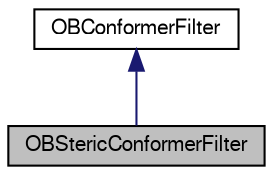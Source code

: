 digraph G
{
  edge [fontname="FreeSans",fontsize="10",labelfontname="FreeSans",labelfontsize="10"];
  node [fontname="FreeSans",fontsize="10",shape=record];
  Node1 [label="OBStericConformerFilter",height=0.2,width=0.4,color="black", fillcolor="grey75", style="filled" fontcolor="black"];
  Node2 -> Node1 [dir=back,color="midnightblue",fontsize="10",style="solid",fontname="FreeSans"];
  Node2 [label="OBConformerFilter",height=0.2,width=0.4,color="black", fillcolor="white", style="filled",URL="$classOpenBabel_1_1OBConformerFilter.shtml",tooltip="Interface used by OBConformerSearch for filtering conformers."];
}
